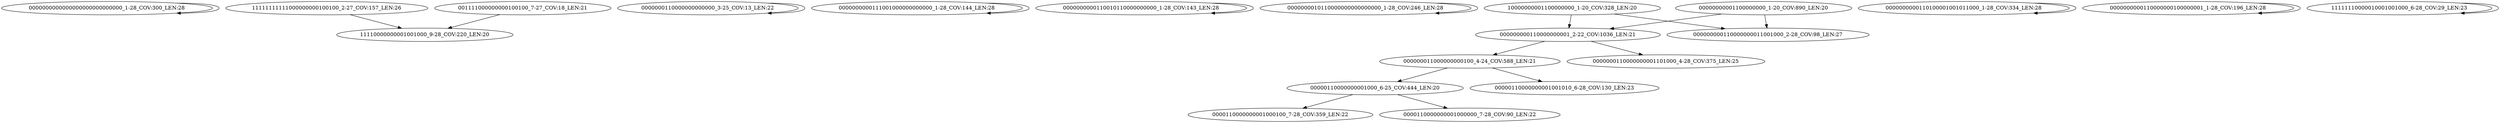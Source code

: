 digraph G {
    "0000000000000000000000000000_1-28_COV:300_LEN:28" -> "0000000000000000000000000000_1-28_COV:300_LEN:28";
    "11111111111000000000100100_2-27_COV:157_LEN:26" -> "11110000000001001000_9-28_COV:220_LEN:20";
    "0000000110000000000000_3-25_COV:13_LEN:22" -> "0000000110000000000000_3-25_COV:13_LEN:22";
    "0000000000111001000000000000_1-28_COV:144_LEN:28" -> "0000000000111001000000000000_1-28_COV:144_LEN:28";
    "001111000000000100100_7-27_COV:18_LEN:21" -> "11110000000001001000_9-28_COV:220_LEN:20";
    "0000000000110010110000000000_1-28_COV:143_LEN:28" -> "0000000000110010110000000000_1-28_COV:143_LEN:28";
    "0000000010110000000000000000_1-28_COV:246_LEN:28" -> "0000000010110000000000000000_1-28_COV:246_LEN:28";
    "00000110000000001000_6-25_COV:444_LEN:20" -> "0000110000000001000100_7-28_COV:359_LEN:22";
    "00000110000000001000_6-25_COV:444_LEN:20" -> "0000110000000001000000_7-28_COV:90_LEN:22";
    "000000000110000000001_2-22_COV:1036_LEN:21" -> "0000000110000000001101000_4-28_COV:375_LEN:25";
    "000000000110000000001_2-22_COV:1036_LEN:21" -> "000000011000000000100_4-24_COV:588_LEN:21";
    "000000011000000000100_4-24_COV:588_LEN:21" -> "00000110000000001000_6-25_COV:444_LEN:20";
    "000000011000000000100_4-24_COV:588_LEN:21" -> "00000110000000001001010_6-28_COV:130_LEN:23";
    "10000000001100000000_1-20_COV:328_LEN:20" -> "000000000110000000001_2-22_COV:1036_LEN:21";
    "10000000001100000000_1-20_COV:328_LEN:20" -> "000000000110000000011001000_2-28_COV:98_LEN:27";
    "0000000000110100001001011000_1-28_COV:334_LEN:28" -> "0000000000110100001001011000_1-28_COV:334_LEN:28";
    "00000000001100000000_1-20_COV:890_LEN:20" -> "000000000110000000001_2-22_COV:1036_LEN:21";
    "00000000001100000000_1-20_COV:890_LEN:20" -> "000000000110000000011001000_2-28_COV:98_LEN:27";
    "0000000000110000000100000001_1-28_COV:196_LEN:28" -> "0000000000110000000100000001_1-28_COV:196_LEN:28";
    "11111110000010001001000_6-28_COV:29_LEN:23" -> "11111110000010001001000_6-28_COV:29_LEN:23";
}
